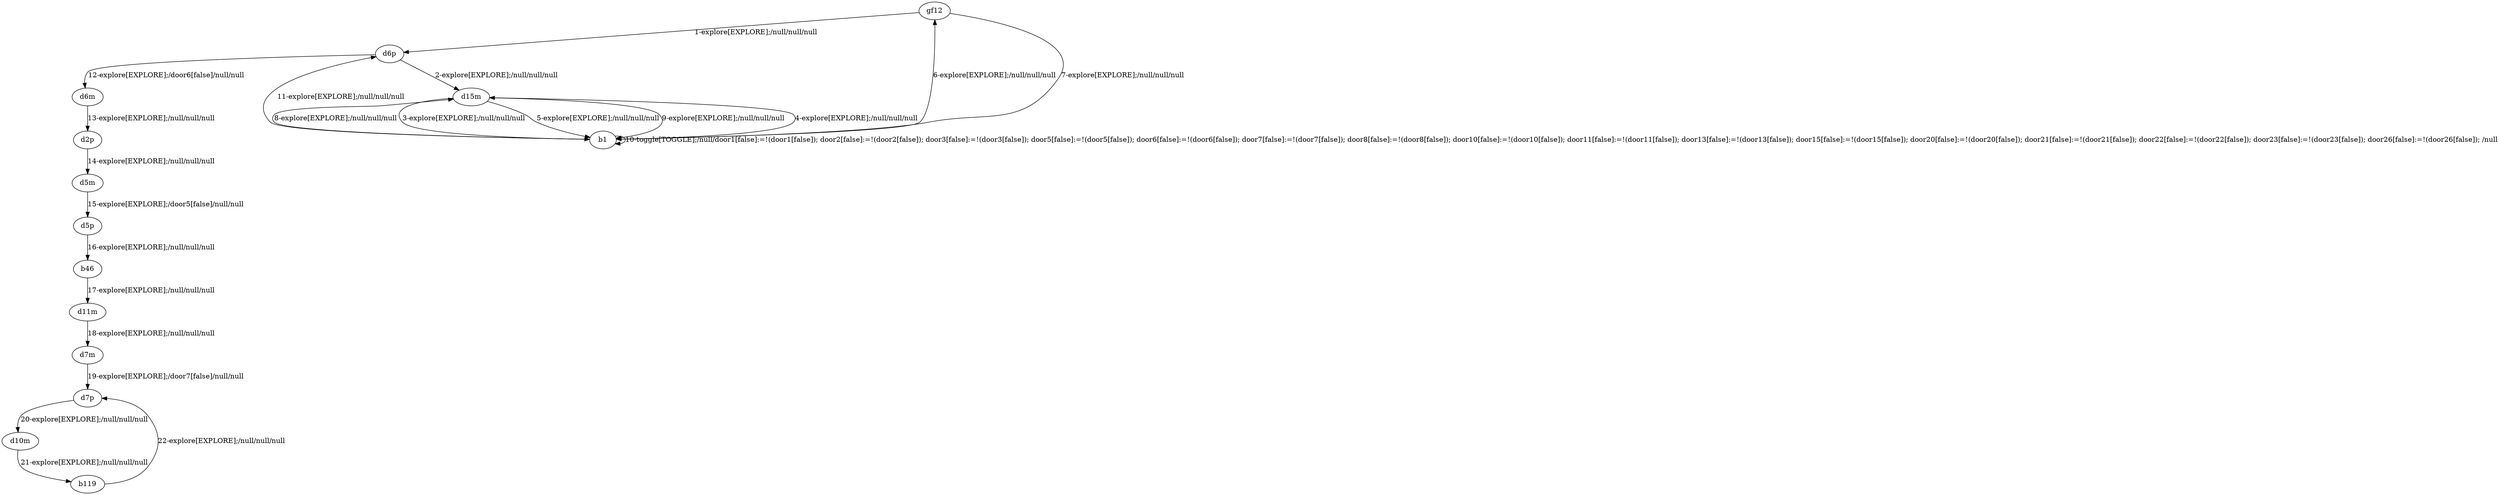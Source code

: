 # Total number of goals covered by this test: 1
# b119 --> d7p

digraph g {
"gf12" -> "d6p" [label = "1-explore[EXPLORE];/null/null/null"];
"d6p" -> "d15m" [label = "2-explore[EXPLORE];/null/null/null"];
"d15m" -> "b1" [label = "3-explore[EXPLORE];/null/null/null"];
"b1" -> "d15m" [label = "4-explore[EXPLORE];/null/null/null"];
"d15m" -> "b1" [label = "5-explore[EXPLORE];/null/null/null"];
"b1" -> "gf12" [label = "6-explore[EXPLORE];/null/null/null"];
"gf12" -> "b1" [label = "7-explore[EXPLORE];/null/null/null"];
"b1" -> "d15m" [label = "8-explore[EXPLORE];/null/null/null"];
"d15m" -> "b1" [label = "9-explore[EXPLORE];/null/null/null"];
"b1" -> "b1" [label = "10-toggle[TOGGLE];/null/door1[false]:=!(door1[false]); door2[false]:=!(door2[false]); door3[false]:=!(door3[false]); door5[false]:=!(door5[false]); door6[false]:=!(door6[false]); door7[false]:=!(door7[false]); door8[false]:=!(door8[false]); door10[false]:=!(door10[false]); door11[false]:=!(door11[false]); door13[false]:=!(door13[false]); door15[false]:=!(door15[false]); door20[false]:=!(door20[false]); door21[false]:=!(door21[false]); door22[false]:=!(door22[false]); door23[false]:=!(door23[false]); door26[false]:=!(door26[false]); /null"];
"b1" -> "d6p" [label = "11-explore[EXPLORE];/null/null/null"];
"d6p" -> "d6m" [label = "12-explore[EXPLORE];/door6[false]/null/null"];
"d6m" -> "d2p" [label = "13-explore[EXPLORE];/null/null/null"];
"d2p" -> "d5m" [label = "14-explore[EXPLORE];/null/null/null"];
"d5m" -> "d5p" [label = "15-explore[EXPLORE];/door5[false]/null/null"];
"d5p" -> "b46" [label = "16-explore[EXPLORE];/null/null/null"];
"b46" -> "d11m" [label = "17-explore[EXPLORE];/null/null/null"];
"d11m" -> "d7m" [label = "18-explore[EXPLORE];/null/null/null"];
"d7m" -> "d7p" [label = "19-explore[EXPLORE];/door7[false]/null/null"];
"d7p" -> "d10m" [label = "20-explore[EXPLORE];/null/null/null"];
"d10m" -> "b119" [label = "21-explore[EXPLORE];/null/null/null"];
"b119" -> "d7p" [label = "22-explore[EXPLORE];/null/null/null"];
}